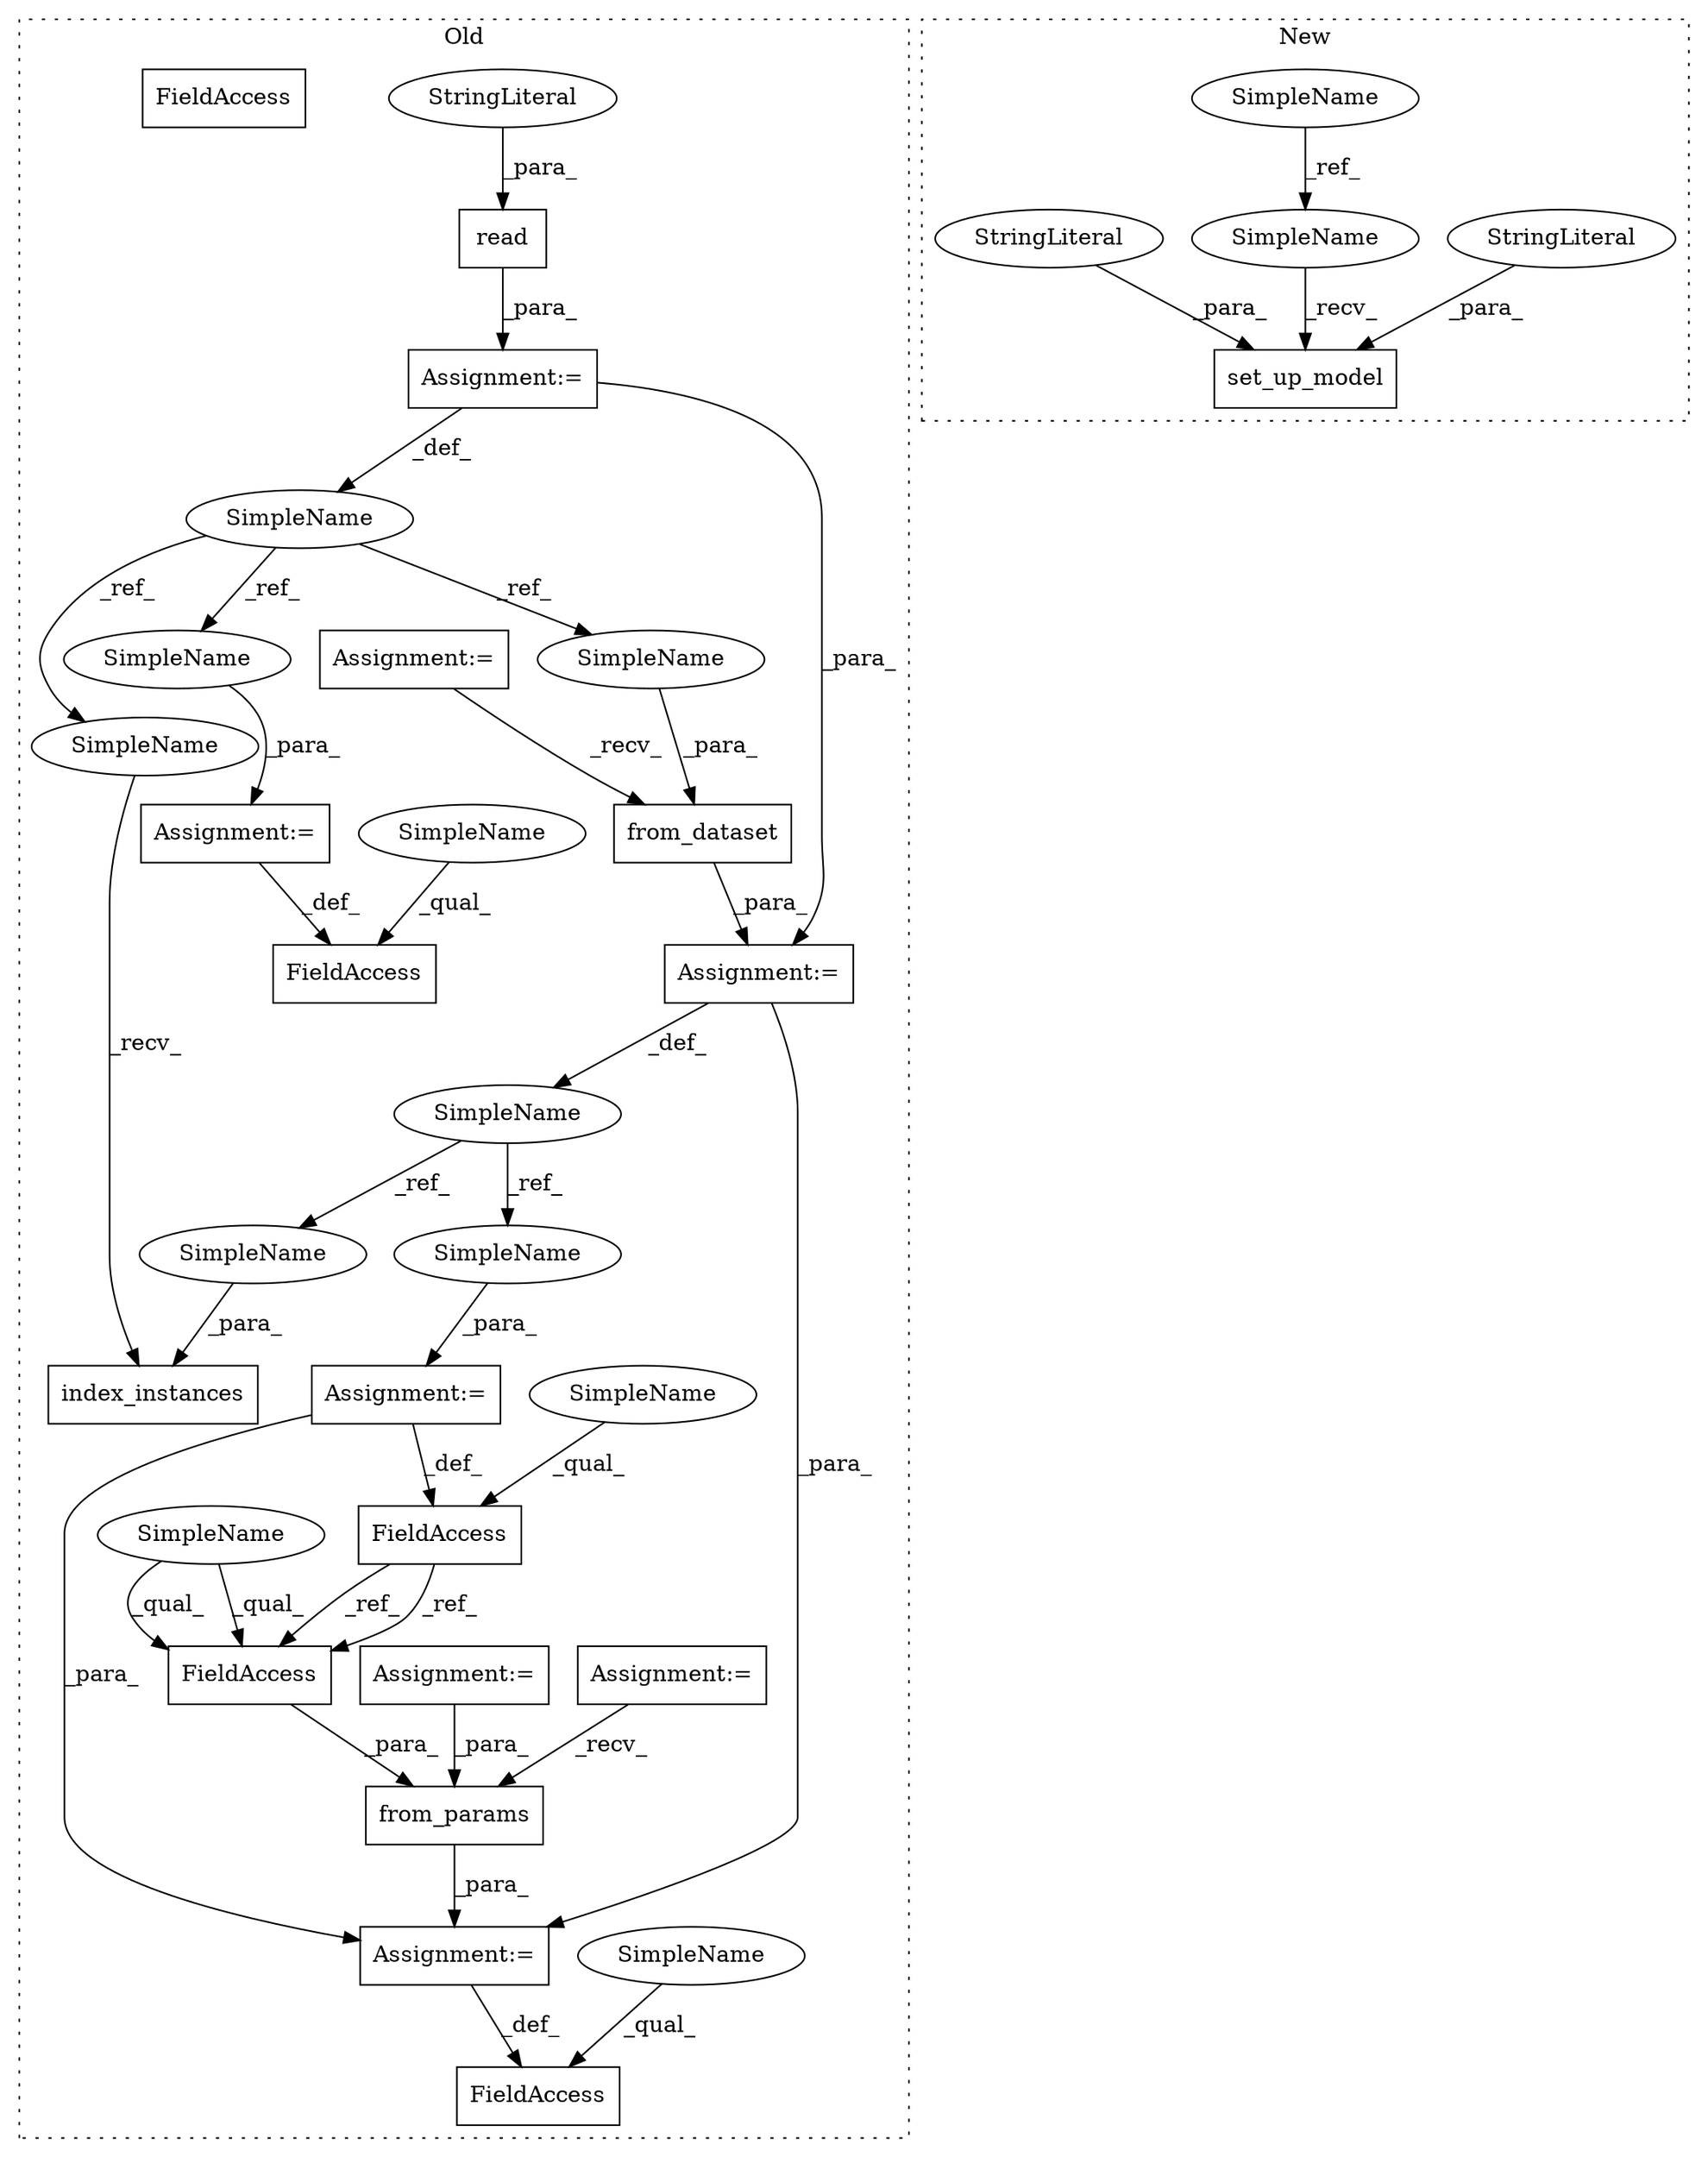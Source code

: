 digraph G {
subgraph cluster0 {
1 [label="index_instances" a="32" s="1055,1076" l="16,1" shape="box"];
3 [label="read" a="32" s="937,974" l="5,1" shape="box"];
4 [label="from_params" a="32" s="1326,1355" l="12,1" shape="box"];
7 [label="StringLiteral" a="45" s="942" l="32" shape="ellipse"];
8 [label="from_dataset" a="32" s="998,1018" l="13,1" shape="box"];
9 [label="SimpleName" a="42" s="916" l="7" shape="ellipse"];
10 [label="FieldAccess" a="22" s="1293" l="10" shape="box"];
12 [label="FieldAccess" a="22" s="1025" l="10" shape="box"];
13 [label="FieldAccess" a="22" s="1083" l="12" shape="box"];
14 [label="FieldAccess" a="22" s="1338" l="10" shape="box"];
15 [label="SimpleName" a="42" s="981" l="5" shape="ellipse"];
16 [label="Assignment:=" a="7" s="1035" l="1" shape="box"];
17 [label="Assignment:=" a="7" s="923" l="1" shape="box"];
18 [label="Assignment:=" a="7" s="1095" l="1" shape="box"];
19 [label="Assignment:=" a="7" s="632" l="10" shape="box"];
20 [label="Assignment:=" a="7" s="678" l="6" shape="box"];
21 [label="Assignment:=" a="7" s="1303" l="1" shape="box"];
22 [label="Assignment:=" a="7" s="774" l="21" shape="box"];
23 [label="Assignment:=" a="7" s="986" l="1" shape="box"];
25 [label="SimpleName" a="42" s="1011" l="7" shape="ellipse"];
26 [label="SimpleName" a="42" s="1096" l="7" shape="ellipse"];
27 [label="SimpleName" a="42" s="1047" l="7" shape="ellipse"];
28 [label="FieldAccess" a="22" s="1338" l="10" shape="box"];
29 [label="SimpleName" a="42" s="1071" l="5" shape="ellipse"];
30 [label="SimpleName" a="42" s="1036" l="5" shape="ellipse"];
31 [label="SimpleName" a="42" s="1083" l="4" shape="ellipse"];
32 [label="SimpleName" a="42" s="1338" l="4" shape="ellipse"];
33 [label="SimpleName" a="42" s="1293" l="4" shape="ellipse"];
34 [label="SimpleName" a="42" s="1025" l="4" shape="ellipse"];
label = "Old";
style="dotted";
}
subgraph cluster1 {
2 [label="set_up_model" a="32" s="464,565" l="13,1" shape="box"];
5 [label="StringLiteral" a="45" s="477" l="55" shape="ellipse"];
6 [label="StringLiteral" a="45" s="533" l="32" shape="ellipse"];
11 [label="SimpleName" a="42" s="397" l="4" shape="ellipse"];
24 [label="SimpleName" a="42" s="459" l="4" shape="ellipse"];
label = "New";
style="dotted";
}
3 -> 17 [label="_para_"];
4 -> 21 [label="_para_"];
5 -> 2 [label="_para_"];
6 -> 2 [label="_para_"];
7 -> 3 [label="_para_"];
8 -> 23 [label="_para_"];
9 -> 27 [label="_ref_"];
9 -> 26 [label="_ref_"];
9 -> 25 [label="_ref_"];
11 -> 24 [label="_ref_"];
12 -> 28 [label="_ref_"];
12 -> 28 [label="_ref_"];
15 -> 29 [label="_ref_"];
15 -> 30 [label="_ref_"];
16 -> 12 [label="_def_"];
16 -> 21 [label="_para_"];
17 -> 9 [label="_def_"];
17 -> 23 [label="_para_"];
18 -> 13 [label="_def_"];
19 -> 8 [label="_recv_"];
20 -> 4 [label="_para_"];
21 -> 10 [label="_def_"];
22 -> 4 [label="_recv_"];
23 -> 21 [label="_para_"];
23 -> 15 [label="_def_"];
24 -> 2 [label="_recv_"];
25 -> 8 [label="_para_"];
26 -> 18 [label="_para_"];
27 -> 1 [label="_recv_"];
28 -> 4 [label="_para_"];
29 -> 1 [label="_para_"];
30 -> 16 [label="_para_"];
31 -> 13 [label="_qual_"];
32 -> 28 [label="_qual_"];
32 -> 28 [label="_qual_"];
33 -> 10 [label="_qual_"];
34 -> 12 [label="_qual_"];
}